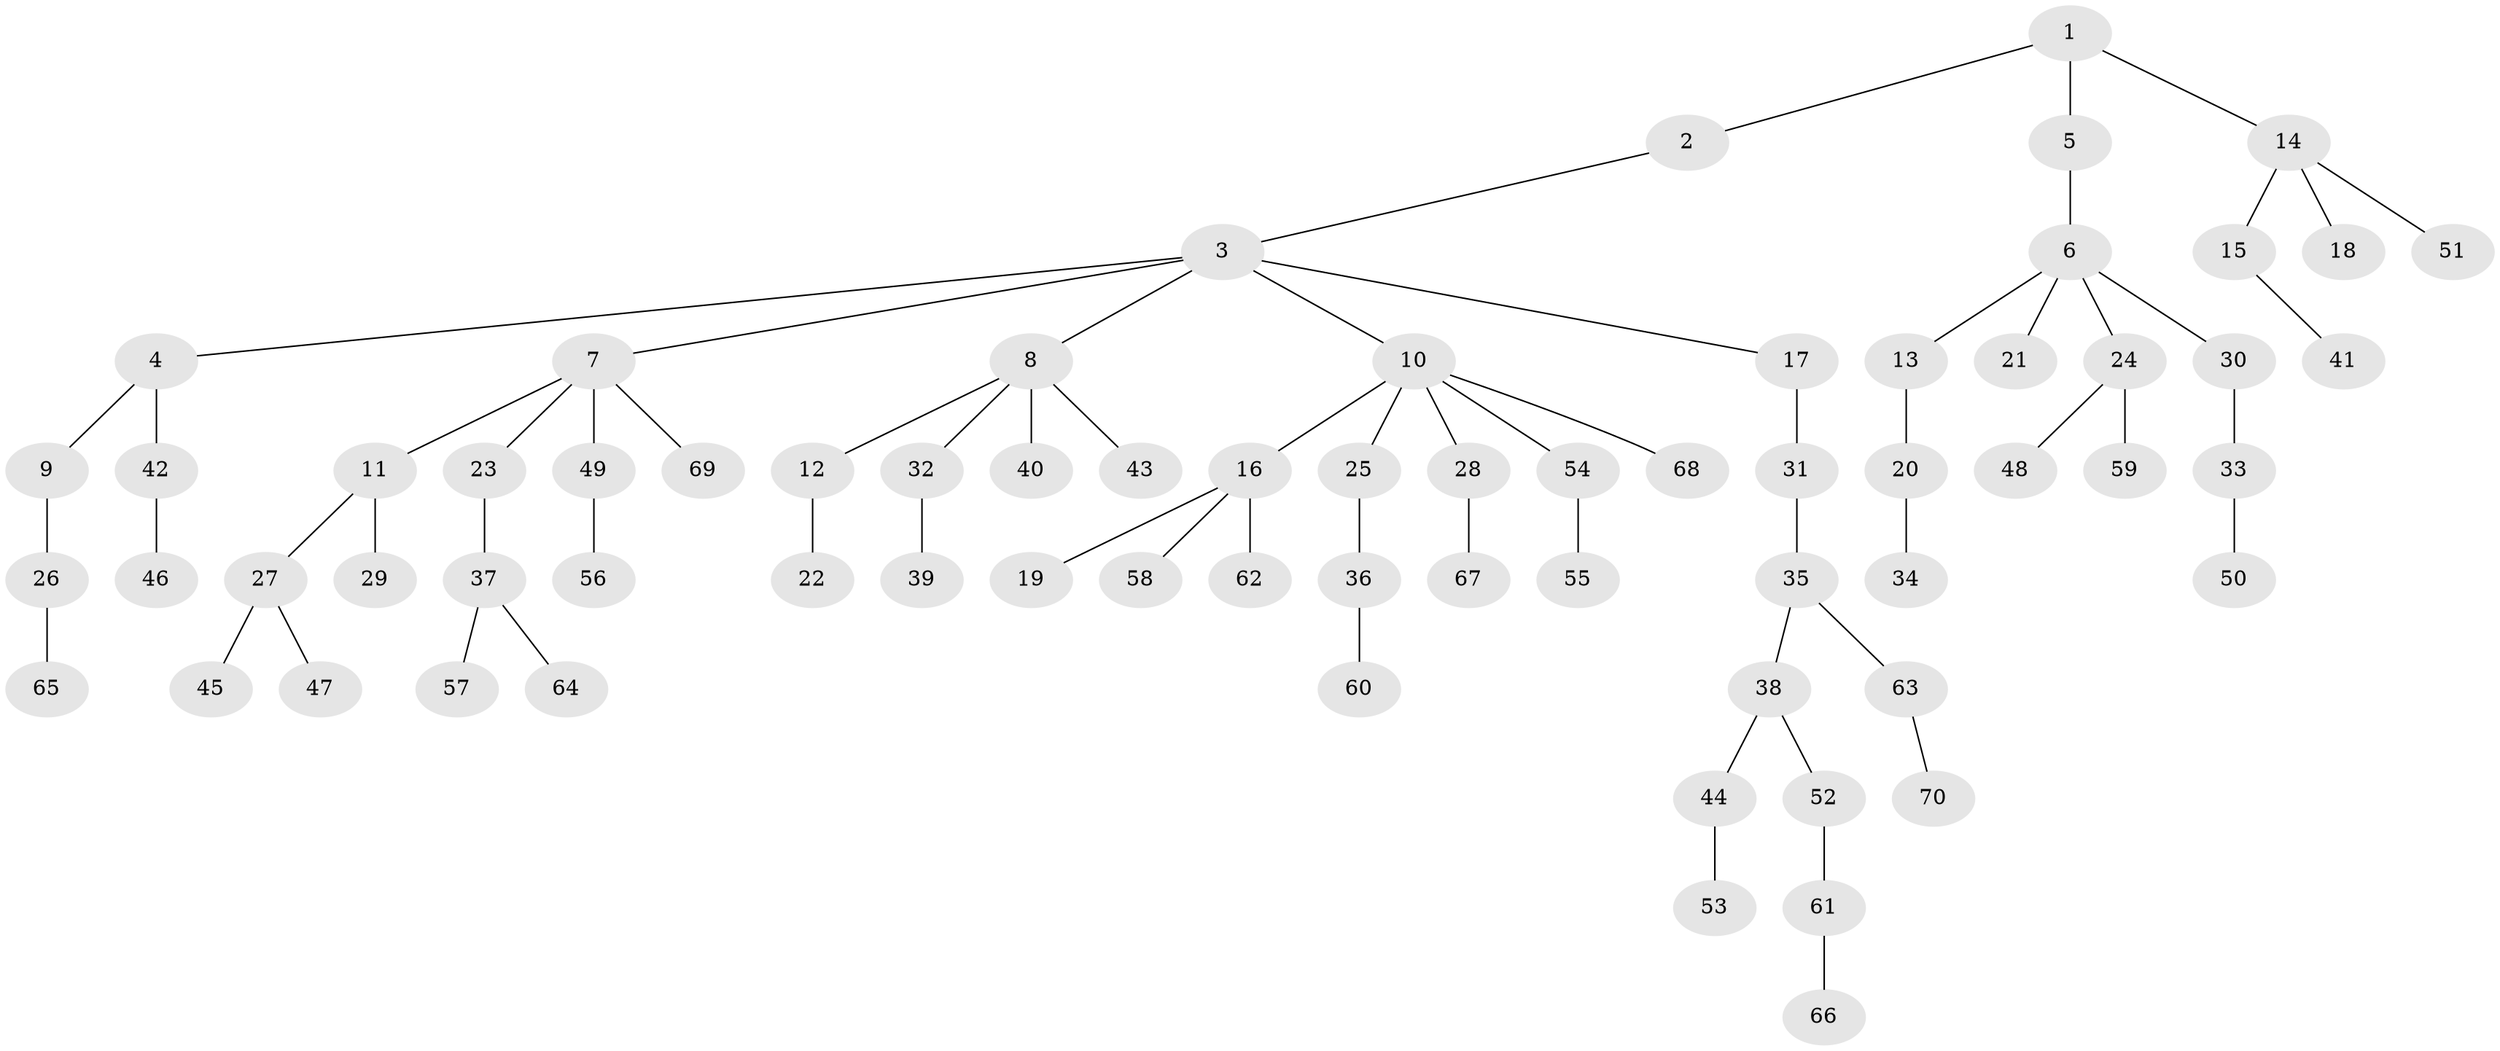 // original degree distribution, {3: 0.17518248175182483, 4: 0.06569343065693431, 7: 0.014598540145985401, 6: 0.014598540145985401, 2: 0.24817518248175183, 1: 0.4744525547445255, 5: 0.0072992700729927005}
// Generated by graph-tools (version 1.1) at 2025/37/03/09/25 02:37:00]
// undirected, 70 vertices, 69 edges
graph export_dot {
graph [start="1"]
  node [color=gray90,style=filled];
  1;
  2;
  3;
  4;
  5;
  6;
  7;
  8;
  9;
  10;
  11;
  12;
  13;
  14;
  15;
  16;
  17;
  18;
  19;
  20;
  21;
  22;
  23;
  24;
  25;
  26;
  27;
  28;
  29;
  30;
  31;
  32;
  33;
  34;
  35;
  36;
  37;
  38;
  39;
  40;
  41;
  42;
  43;
  44;
  45;
  46;
  47;
  48;
  49;
  50;
  51;
  52;
  53;
  54;
  55;
  56;
  57;
  58;
  59;
  60;
  61;
  62;
  63;
  64;
  65;
  66;
  67;
  68;
  69;
  70;
  1 -- 2 [weight=1.0];
  1 -- 5 [weight=1.0];
  1 -- 14 [weight=1.0];
  2 -- 3 [weight=1.0];
  3 -- 4 [weight=1.0];
  3 -- 7 [weight=1.0];
  3 -- 8 [weight=1.0];
  3 -- 10 [weight=1.0];
  3 -- 17 [weight=1.0];
  4 -- 9 [weight=1.0];
  4 -- 42 [weight=1.0];
  5 -- 6 [weight=1.0];
  6 -- 13 [weight=1.0];
  6 -- 21 [weight=1.0];
  6 -- 24 [weight=1.0];
  6 -- 30 [weight=1.0];
  7 -- 11 [weight=1.0];
  7 -- 23 [weight=1.0];
  7 -- 49 [weight=2.0];
  7 -- 69 [weight=1.0];
  8 -- 12 [weight=1.0];
  8 -- 32 [weight=1.0];
  8 -- 40 [weight=1.0];
  8 -- 43 [weight=1.0];
  9 -- 26 [weight=1.0];
  10 -- 16 [weight=1.0];
  10 -- 25 [weight=1.0];
  10 -- 28 [weight=1.0];
  10 -- 54 [weight=1.0];
  10 -- 68 [weight=1.0];
  11 -- 27 [weight=1.0];
  11 -- 29 [weight=1.0];
  12 -- 22 [weight=1.0];
  13 -- 20 [weight=1.0];
  14 -- 15 [weight=1.0];
  14 -- 18 [weight=1.0];
  14 -- 51 [weight=1.0];
  15 -- 41 [weight=1.0];
  16 -- 19 [weight=1.0];
  16 -- 58 [weight=1.0];
  16 -- 62 [weight=1.0];
  17 -- 31 [weight=2.0];
  20 -- 34 [weight=1.0];
  23 -- 37 [weight=1.0];
  24 -- 48 [weight=1.0];
  24 -- 59 [weight=1.0];
  25 -- 36 [weight=1.0];
  26 -- 65 [weight=1.0];
  27 -- 45 [weight=1.0];
  27 -- 47 [weight=1.0];
  28 -- 67 [weight=1.0];
  30 -- 33 [weight=1.0];
  31 -- 35 [weight=1.0];
  32 -- 39 [weight=1.0];
  33 -- 50 [weight=1.0];
  35 -- 38 [weight=1.0];
  35 -- 63 [weight=1.0];
  36 -- 60 [weight=2.0];
  37 -- 57 [weight=1.0];
  37 -- 64 [weight=1.0];
  38 -- 44 [weight=2.0];
  38 -- 52 [weight=1.0];
  42 -- 46 [weight=1.0];
  44 -- 53 [weight=1.0];
  49 -- 56 [weight=2.0];
  52 -- 61 [weight=1.0];
  54 -- 55 [weight=1.0];
  61 -- 66 [weight=1.0];
  63 -- 70 [weight=1.0];
}
